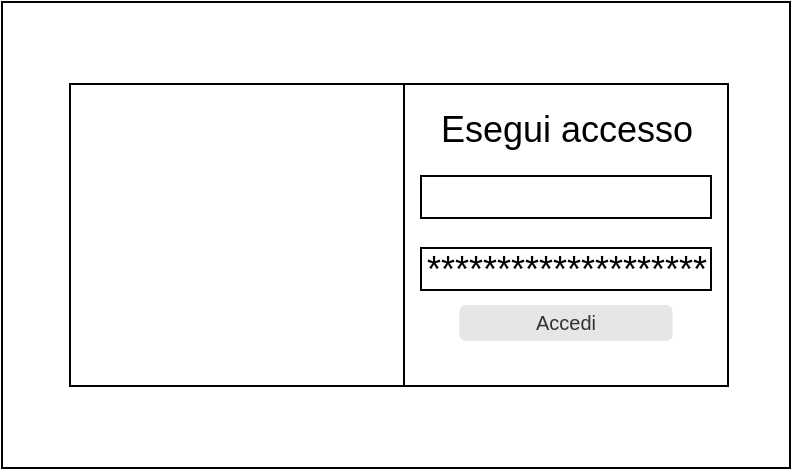 <mxfile version="13.1.0"><diagram id="5xHdvXvf9uV9o2OtXiBR" name="Page-1"><mxGraphModel dx="981" dy="548" grid="0" gridSize="10" guides="1" tooltips="1" connect="1" arrows="1" fold="1" page="1" pageScale="1" pageWidth="850" pageHeight="1100" math="0" shadow="0"><root><mxCell id="0"/><mxCell id="1" parent="0"/><mxCell id="MX5Of0F_Ypcn7OmahJOQ-9" value="" style="rounded=0;whiteSpace=wrap;html=1;" vertex="1" parent="1"><mxGeometry x="16" y="10" width="394" height="233" as="geometry"/></mxCell><mxCell id="MX5Of0F_Ypcn7OmahJOQ-10" value="" style="rounded=0;whiteSpace=wrap;html=1;" vertex="1" parent="1"><mxGeometry x="50" y="51" width="329" height="151" as="geometry"/></mxCell><mxCell id="MX5Of0F_Ypcn7OmahJOQ-11" value="" style="rounded=0;whiteSpace=wrap;html=1;" vertex="1" parent="1"><mxGeometry x="217" y="51" width="162" height="151" as="geometry"/></mxCell><mxCell id="MX5Of0F_Ypcn7OmahJOQ-12" value="Esegui accesso" style="text;html=1;align=center;verticalAlign=middle;resizable=0;points=[];autosize=1;fontSize=18;" vertex="1" parent="1"><mxGeometry x="230" y="61" width="136" height="26" as="geometry"/></mxCell><mxCell id="MX5Of0F_Ypcn7OmahJOQ-13" value="" style="rounded=0;whiteSpace=wrap;html=1;fontSize=18;" vertex="1" parent="1"><mxGeometry x="225.5" y="97" width="145" height="21" as="geometry"/></mxCell><mxCell id="MX5Of0F_Ypcn7OmahJOQ-14" value="********************" style="rounded=0;whiteSpace=wrap;html=1;fontSize=18;" vertex="1" parent="1"><mxGeometry x="225.5" y="133" width="145" height="21" as="geometry"/></mxCell><mxCell id="MX5Of0F_Ypcn7OmahJOQ-16" value="Accedi" style="rounded=1;html=1;shadow=0;dashed=0;whiteSpace=wrap;fontSize=10;fillColor=#E6E6E6;align=center;strokeColor=#E6E6E6;fontColor=#333333;" vertex="1" parent="1"><mxGeometry x="245.25" y="162" width="105.5" height="16.88" as="geometry"/></mxCell><mxCell id="MX5Of0F_Ypcn7OmahJOQ-17" value="" style="shape=image;html=1;verticalAlign=top;verticalLabelPosition=bottom;labelBackgroundColor=#ffffff;imageAspect=0;aspect=fixed;image=https://cdn0.iconfinder.com/data/icons/feather/96/591259-image-128.png;fontSize=18;" vertex="1" parent="1"><mxGeometry x="108" y="97" width="46" height="46" as="geometry"/></mxCell></root></mxGraphModel></diagram></mxfile>